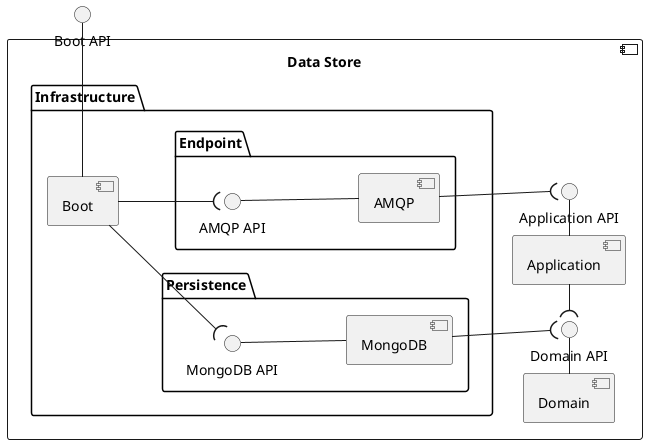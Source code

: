 @startuml data-store

left to right direction

interface "Boot API" as BOOT_API

component "Data Store" {
    component "Domain" as DOM
    component "Application" as APP
    folder "Infrastructure" as INFRA {
        component "Boot" as BOOT
        folder "Persistence" {
            component "MongoDB" as DB
            interface "MongoDB API" as DB_API
        }
        folder "Endpoint" as ENDPOINT {
            component "AMQP" as AMQP
            interface "AMQP API" as AMQP_API
        }
    }

    interface "Application API" as APP_API
    interface "Domain API" as DOM_API

    DOM - DOM_API

    AMQP_API -- AMQP
    APP - APP_API
    DB_API -- DB

    BOOT - BOOT_API

    AMQP --( APP_API
    DB --( DOM_API
    DOM_API )- APP
    BOOT --( DB_API
    BOOT --( AMQP_API
}

@enduml

